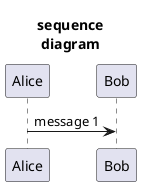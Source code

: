@startuml
'title use\ncase
'scale 2
'left to right direction
'skinparam packageStyle rect
'actor customer
'actor "another customer" as ac
'actor clerk
'rectangle checkout {
'    ac -- (checkout)
'    (checkout) .> (payment): include
'    (helpest).>(checkout): extend
'    (checkout)-- clerk
'}
'newpage
'title conditional\nflow
'start
'partition Sample_Partition
':Open "ABCD" download file;
':In Load Sample images;
'while (Some available for help?)
':Read the complaint;
'if (need a reply?) then (yes)
':Add reason in File;
'else (no)
'if(need to be included?) then (yes)
':Add reason in file;
'endif
'endif
':update pdf with proper stamping;
'endwhile
'stop
'newpage
title sequence\ndiagram
Alice -> Bob : message 1
'legend
'    Q: Pregunta
'    A: Respuesta
'end legend
@enduml